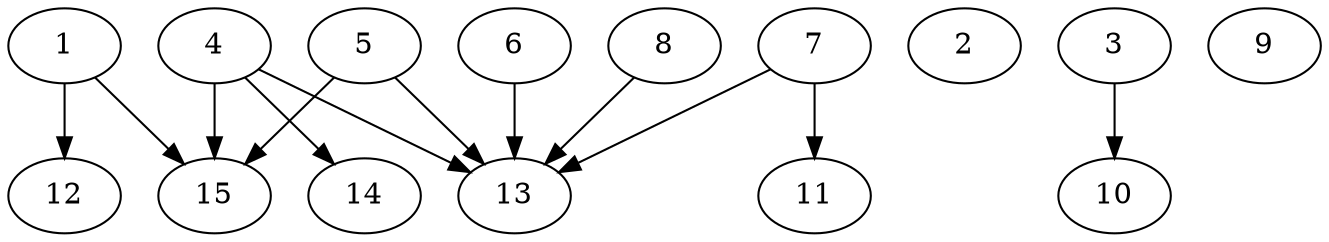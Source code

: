 // DAG automatically generated by daggen at Thu Oct  3 13:59:26 2019
// ./daggen --dot -n 15 --ccr 0.5 --fat 0.9 --regular 0.9 --density 0.5 --mindata 5242880 --maxdata 52428800 
digraph G {
  1 [size="99913728", alpha="0.03", expect_size="49956864"] 
  1 -> 12 [size ="49956864"]
  1 -> 15 [size ="49956864"]
  2 [size="74399744", alpha="0.20", expect_size="37199872"] 
  3 [size="95555584", alpha="0.17", expect_size="47777792"] 
  3 -> 10 [size ="47777792"]
  4 [size="10795008", alpha="0.05", expect_size="5397504"] 
  4 -> 13 [size ="5397504"]
  4 -> 14 [size ="5397504"]
  4 -> 15 [size ="5397504"]
  5 [size="30642176", alpha="0.09", expect_size="15321088"] 
  5 -> 13 [size ="15321088"]
  5 -> 15 [size ="15321088"]
  6 [size="63207424", alpha="0.06", expect_size="31603712"] 
  6 -> 13 [size ="31603712"]
  7 [size="32499712", alpha="0.09", expect_size="16249856"] 
  7 -> 11 [size ="16249856"]
  7 -> 13 [size ="16249856"]
  8 [size="43180032", alpha="0.06", expect_size="21590016"] 
  8 -> 13 [size ="21590016"]
  9 [size="29612032", alpha="0.07", expect_size="14806016"] 
  10 [size="11679744", alpha="0.08", expect_size="5839872"] 
  11 [size="31918080", alpha="0.06", expect_size="15959040"] 
  12 [size="47570944", alpha="0.07", expect_size="23785472"] 
  13 [size="45961216", alpha="0.12", expect_size="22980608"] 
  14 [size="30779392", alpha="0.09", expect_size="15389696"] 
  15 [size="54175744", alpha="0.01", expect_size="27087872"] 
}
